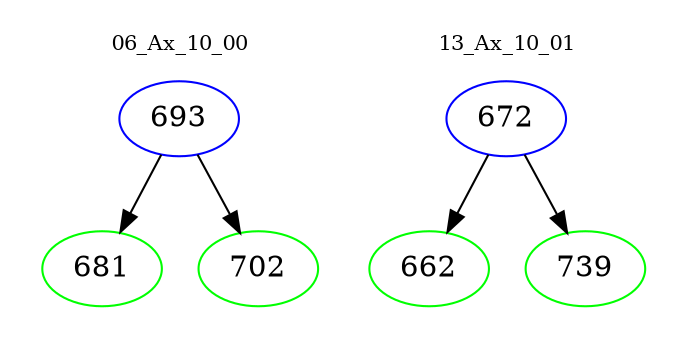 digraph{
subgraph cluster_0 {
color = white
label = "06_Ax_10_00";
fontsize=10;
T0_693 [label="693", color="blue"]
T0_693 -> T0_681 [color="black"]
T0_681 [label="681", color="green"]
T0_693 -> T0_702 [color="black"]
T0_702 [label="702", color="green"]
}
subgraph cluster_1 {
color = white
label = "13_Ax_10_01";
fontsize=10;
T1_672 [label="672", color="blue"]
T1_672 -> T1_662 [color="black"]
T1_662 [label="662", color="green"]
T1_672 -> T1_739 [color="black"]
T1_739 [label="739", color="green"]
}
}
